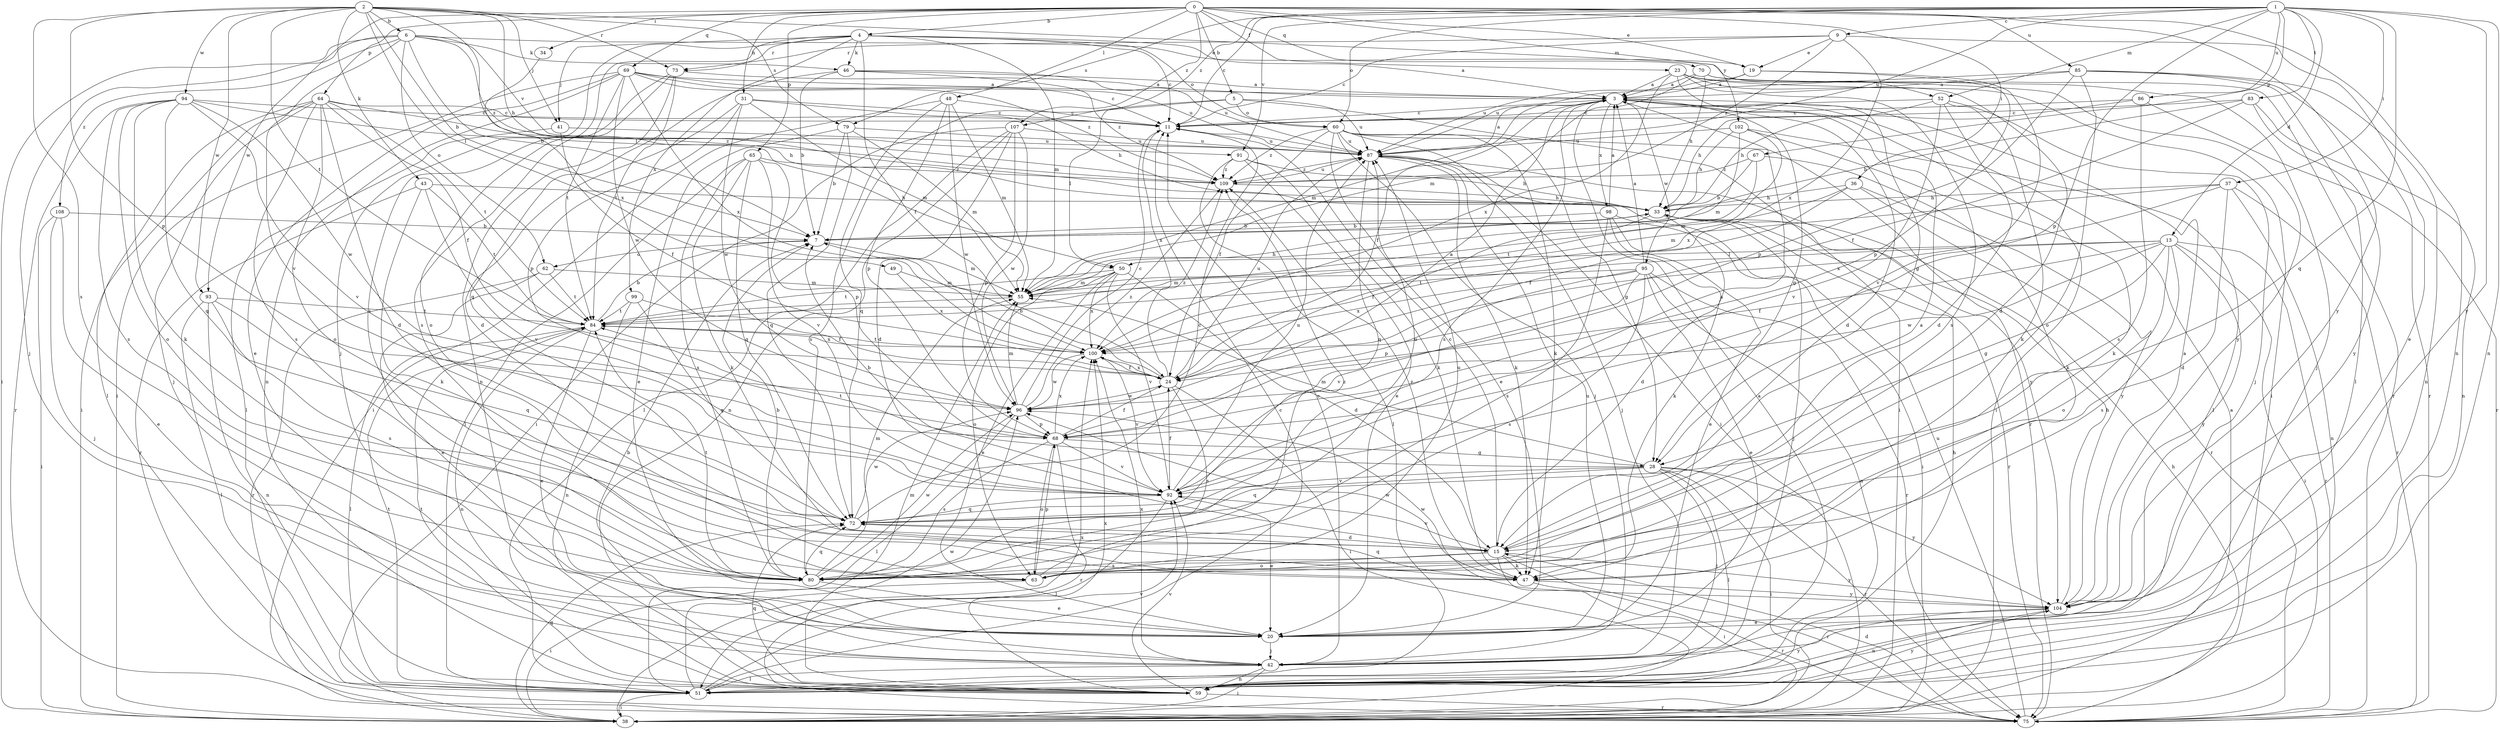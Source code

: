 strict digraph  {
0;
1;
2;
3;
4;
5;
6;
7;
9;
11;
13;
15;
19;
20;
23;
24;
28;
31;
33;
34;
36;
37;
38;
41;
42;
43;
46;
47;
48;
49;
50;
51;
52;
55;
59;
60;
62;
63;
64;
65;
67;
68;
69;
70;
72;
73;
75;
79;
80;
83;
84;
85;
86;
87;
91;
92;
93;
94;
95;
96;
98;
99;
100;
102;
104;
107;
108;
109;
0 -> 4  [label=b];
0 -> 5  [label=b];
0 -> 19  [label=e];
0 -> 23  [label=f];
0 -> 31  [label=h];
0 -> 34  [label=i];
0 -> 36  [label=i];
0 -> 48  [label=l];
0 -> 59  [label=n];
0 -> 64  [label=p];
0 -> 65  [label=p];
0 -> 69  [label=q];
0 -> 70  [label=q];
0 -> 85  [label=u];
0 -> 93  [label=w];
0 -> 102  [label=y];
0 -> 104  [label=y];
0 -> 107  [label=z];
1 -> 9  [label=c];
1 -> 11  [label=c];
1 -> 13  [label=d];
1 -> 37  [label=i];
1 -> 52  [label=m];
1 -> 59  [label=n];
1 -> 60  [label=o];
1 -> 67  [label=p];
1 -> 68  [label=p];
1 -> 72  [label=q];
1 -> 79  [label=s];
1 -> 83  [label=t];
1 -> 86  [label=u];
1 -> 87  [label=u];
1 -> 91  [label=v];
1 -> 104  [label=y];
1 -> 107  [label=z];
2 -> 6  [label=b];
2 -> 7  [label=b];
2 -> 33  [label=h];
2 -> 41  [label=j];
2 -> 43  [label=k];
2 -> 49  [label=l];
2 -> 50  [label=l];
2 -> 52  [label=m];
2 -> 68  [label=p];
2 -> 73  [label=r];
2 -> 79  [label=s];
2 -> 80  [label=s];
2 -> 84  [label=t];
2 -> 93  [label=w];
2 -> 94  [label=w];
3 -> 11  [label=c];
3 -> 15  [label=d];
3 -> 24  [label=f];
3 -> 28  [label=g];
3 -> 38  [label=i];
3 -> 55  [label=m];
3 -> 80  [label=s];
3 -> 95  [label=w];
3 -> 98  [label=x];
4 -> 3  [label=a];
4 -> 11  [label=c];
4 -> 24  [label=f];
4 -> 41  [label=j];
4 -> 42  [label=j];
4 -> 46  [label=k];
4 -> 55  [label=m];
4 -> 60  [label=o];
4 -> 73  [label=r];
4 -> 80  [label=s];
4 -> 99  [label=x];
5 -> 38  [label=i];
5 -> 50  [label=l];
5 -> 60  [label=o];
5 -> 80  [label=s];
5 -> 87  [label=u];
6 -> 7  [label=b];
6 -> 19  [label=e];
6 -> 38  [label=i];
6 -> 42  [label=j];
6 -> 46  [label=k];
6 -> 62  [label=o];
6 -> 91  [label=v];
6 -> 92  [label=v];
6 -> 108  [label=z];
6 -> 109  [label=z];
7 -> 55  [label=m];
7 -> 62  [label=o];
9 -> 11  [label=c];
9 -> 19  [label=e];
9 -> 20  [label=e];
9 -> 73  [label=r];
9 -> 100  [label=x];
9 -> 109  [label=z];
11 -> 87  [label=u];
11 -> 100  [label=x];
13 -> 24  [label=f];
13 -> 28  [label=g];
13 -> 38  [label=i];
13 -> 50  [label=l];
13 -> 63  [label=o];
13 -> 75  [label=r];
13 -> 80  [label=s];
13 -> 84  [label=t];
13 -> 96  [label=w];
13 -> 104  [label=y];
15 -> 3  [label=a];
15 -> 11  [label=c];
15 -> 38  [label=i];
15 -> 47  [label=k];
15 -> 63  [label=o];
15 -> 75  [label=r];
15 -> 80  [label=s];
15 -> 92  [label=v];
15 -> 104  [label=y];
19 -> 3  [label=a];
19 -> 68  [label=p];
19 -> 87  [label=u];
19 -> 92  [label=v];
20 -> 42  [label=j];
20 -> 87  [label=u];
23 -> 3  [label=a];
23 -> 15  [label=d];
23 -> 28  [label=g];
23 -> 38  [label=i];
23 -> 80  [label=s];
23 -> 100  [label=x];
23 -> 104  [label=y];
24 -> 7  [label=b];
24 -> 38  [label=i];
24 -> 80  [label=s];
24 -> 87  [label=u];
24 -> 96  [label=w];
24 -> 100  [label=x];
24 -> 109  [label=z];
28 -> 38  [label=i];
28 -> 42  [label=j];
28 -> 51  [label=l];
28 -> 55  [label=m];
28 -> 72  [label=q];
28 -> 75  [label=r];
28 -> 84  [label=t];
28 -> 92  [label=v];
28 -> 104  [label=y];
31 -> 11  [label=c];
31 -> 15  [label=d];
31 -> 33  [label=h];
31 -> 55  [label=m];
31 -> 68  [label=p];
31 -> 96  [label=w];
33 -> 7  [label=b];
33 -> 15  [label=d];
33 -> 24  [label=f];
33 -> 42  [label=j];
33 -> 75  [label=r];
34 -> 100  [label=x];
36 -> 24  [label=f];
36 -> 33  [label=h];
36 -> 75  [label=r];
36 -> 84  [label=t];
36 -> 104  [label=y];
37 -> 15  [label=d];
37 -> 33  [label=h];
37 -> 55  [label=m];
37 -> 59  [label=n];
37 -> 75  [label=r];
37 -> 100  [label=x];
38 -> 3  [label=a];
38 -> 72  [label=q];
38 -> 100  [label=x];
41 -> 24  [label=f];
41 -> 51  [label=l];
41 -> 87  [label=u];
42 -> 7  [label=b];
42 -> 11  [label=c];
42 -> 38  [label=i];
42 -> 51  [label=l];
42 -> 59  [label=n];
42 -> 100  [label=x];
43 -> 33  [label=h];
43 -> 47  [label=k];
43 -> 75  [label=r];
43 -> 84  [label=t];
43 -> 92  [label=v];
46 -> 3  [label=a];
46 -> 7  [label=b];
46 -> 72  [label=q];
46 -> 87  [label=u];
46 -> 109  [label=z];
47 -> 72  [label=q];
47 -> 75  [label=r];
47 -> 96  [label=w];
47 -> 104  [label=y];
47 -> 109  [label=z];
48 -> 11  [label=c];
48 -> 38  [label=i];
48 -> 55  [label=m];
48 -> 68  [label=p];
48 -> 72  [label=q];
48 -> 96  [label=w];
49 -> 55  [label=m];
49 -> 100  [label=x];
50 -> 15  [label=d];
50 -> 20  [label=e];
50 -> 55  [label=m];
50 -> 63  [label=o];
50 -> 84  [label=t];
50 -> 92  [label=v];
50 -> 100  [label=x];
51 -> 3  [label=a];
51 -> 11  [label=c];
51 -> 38  [label=i];
51 -> 84  [label=t];
51 -> 92  [label=v];
51 -> 96  [label=w];
51 -> 104  [label=y];
52 -> 11  [label=c];
52 -> 15  [label=d];
52 -> 33  [label=h];
52 -> 42  [label=j];
52 -> 47  [label=k];
52 -> 92  [label=v];
55 -> 33  [label=h];
55 -> 84  [label=t];
59 -> 33  [label=h];
59 -> 55  [label=m];
59 -> 72  [label=q];
59 -> 75  [label=r];
59 -> 84  [label=t];
59 -> 92  [label=v];
59 -> 100  [label=x];
59 -> 104  [label=y];
60 -> 20  [label=e];
60 -> 24  [label=f];
60 -> 28  [label=g];
60 -> 38  [label=i];
60 -> 42  [label=j];
60 -> 47  [label=k];
60 -> 75  [label=r];
60 -> 87  [label=u];
60 -> 109  [label=z];
62 -> 20  [label=e];
62 -> 55  [label=m];
62 -> 75  [label=r];
62 -> 84  [label=t];
63 -> 38  [label=i];
63 -> 68  [label=p];
63 -> 87  [label=u];
63 -> 109  [label=z];
64 -> 11  [label=c];
64 -> 15  [label=d];
64 -> 24  [label=f];
64 -> 33  [label=h];
64 -> 38  [label=i];
64 -> 42  [label=j];
64 -> 51  [label=l];
64 -> 63  [label=o];
64 -> 80  [label=s];
64 -> 84  [label=t];
65 -> 47  [label=k];
65 -> 51  [label=l];
65 -> 68  [label=p];
65 -> 72  [label=q];
65 -> 80  [label=s];
65 -> 92  [label=v];
65 -> 109  [label=z];
67 -> 7  [label=b];
67 -> 47  [label=k];
67 -> 55  [label=m];
67 -> 109  [label=z];
68 -> 24  [label=f];
68 -> 28  [label=g];
68 -> 63  [label=o];
68 -> 75  [label=r];
68 -> 80  [label=s];
68 -> 92  [label=v];
68 -> 100  [label=x];
69 -> 3  [label=a];
69 -> 11  [label=c];
69 -> 20  [label=e];
69 -> 38  [label=i];
69 -> 59  [label=n];
69 -> 84  [label=t];
69 -> 87  [label=u];
69 -> 96  [label=w];
69 -> 100  [label=x];
69 -> 109  [label=z];
70 -> 3  [label=a];
70 -> 33  [label=h];
70 -> 42  [label=j];
70 -> 55  [label=m];
70 -> 75  [label=r];
72 -> 11  [label=c];
72 -> 15  [label=d];
72 -> 87  [label=u];
72 -> 96  [label=w];
73 -> 3  [label=a];
73 -> 59  [label=n];
73 -> 63  [label=o];
73 -> 80  [label=s];
73 -> 84  [label=t];
75 -> 15  [label=d];
75 -> 33  [label=h];
75 -> 87  [label=u];
79 -> 7  [label=b];
79 -> 20  [label=e];
79 -> 55  [label=m];
79 -> 72  [label=q];
79 -> 87  [label=u];
80 -> 7  [label=b];
80 -> 20  [label=e];
80 -> 55  [label=m];
80 -> 72  [label=q];
80 -> 84  [label=t];
80 -> 96  [label=w];
83 -> 7  [label=b];
83 -> 11  [label=c];
83 -> 24  [label=f];
83 -> 59  [label=n];
83 -> 104  [label=y];
84 -> 7  [label=b];
84 -> 20  [label=e];
84 -> 51  [label=l];
84 -> 59  [label=n];
84 -> 100  [label=x];
85 -> 3  [label=a];
85 -> 51  [label=l];
85 -> 59  [label=n];
85 -> 63  [label=o];
85 -> 68  [label=p];
85 -> 75  [label=r];
85 -> 87  [label=u];
86 -> 11  [label=c];
86 -> 33  [label=h];
86 -> 75  [label=r];
86 -> 80  [label=s];
87 -> 3  [label=a];
87 -> 42  [label=j];
87 -> 47  [label=k];
87 -> 72  [label=q];
87 -> 104  [label=y];
87 -> 109  [label=z];
91 -> 20  [label=e];
91 -> 33  [label=h];
91 -> 47  [label=k];
91 -> 51  [label=l];
91 -> 109  [label=z];
92 -> 3  [label=a];
92 -> 7  [label=b];
92 -> 20  [label=e];
92 -> 24  [label=f];
92 -> 51  [label=l];
92 -> 72  [label=q];
92 -> 87  [label=u];
93 -> 51  [label=l];
93 -> 59  [label=n];
93 -> 72  [label=q];
93 -> 80  [label=s];
93 -> 84  [label=t];
94 -> 11  [label=c];
94 -> 47  [label=k];
94 -> 63  [label=o];
94 -> 72  [label=q];
94 -> 75  [label=r];
94 -> 80  [label=s];
94 -> 92  [label=v];
94 -> 96  [label=w];
94 -> 109  [label=z];
95 -> 3  [label=a];
95 -> 20  [label=e];
95 -> 55  [label=m];
95 -> 59  [label=n];
95 -> 68  [label=p];
95 -> 75  [label=r];
95 -> 80  [label=s];
95 -> 92  [label=v];
95 -> 100  [label=x];
96 -> 3  [label=a];
96 -> 11  [label=c];
96 -> 51  [label=l];
96 -> 55  [label=m];
96 -> 68  [label=p];
96 -> 109  [label=z];
98 -> 3  [label=a];
98 -> 7  [label=b];
98 -> 20  [label=e];
98 -> 38  [label=i];
98 -> 47  [label=k];
98 -> 80  [label=s];
99 -> 24  [label=f];
99 -> 59  [label=n];
99 -> 72  [label=q];
99 -> 84  [label=t];
100 -> 24  [label=f];
100 -> 84  [label=t];
100 -> 92  [label=v];
100 -> 96  [label=w];
102 -> 33  [label=h];
102 -> 47  [label=k];
102 -> 51  [label=l];
102 -> 55  [label=m];
102 -> 87  [label=u];
102 -> 100  [label=x];
104 -> 3  [label=a];
104 -> 20  [label=e];
104 -> 33  [label=h];
104 -> 59  [label=n];
104 -> 96  [label=w];
107 -> 15  [label=d];
107 -> 38  [label=i];
107 -> 51  [label=l];
107 -> 59  [label=n];
107 -> 68  [label=p];
107 -> 87  [label=u];
107 -> 96  [label=w];
108 -> 7  [label=b];
108 -> 20  [label=e];
108 -> 38  [label=i];
108 -> 42  [label=j];
109 -> 33  [label=h];
109 -> 87  [label=u];
}
